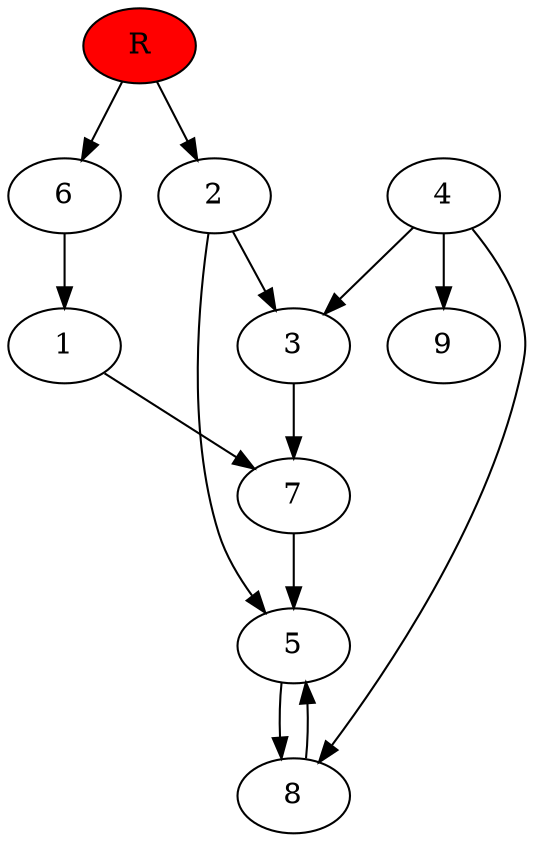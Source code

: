 digraph prb36464 {
	1
	2
	3
	4
	5
	6
	7
	8
	R [fillcolor="#ff0000" style=filled]
	1 -> 7
	2 -> 3
	2 -> 5
	3 -> 7
	4 -> 3
	4 -> 8
	4 -> 9
	5 -> 8
	6 -> 1
	7 -> 5
	8 -> 5
	R -> 2
	R -> 6
}
